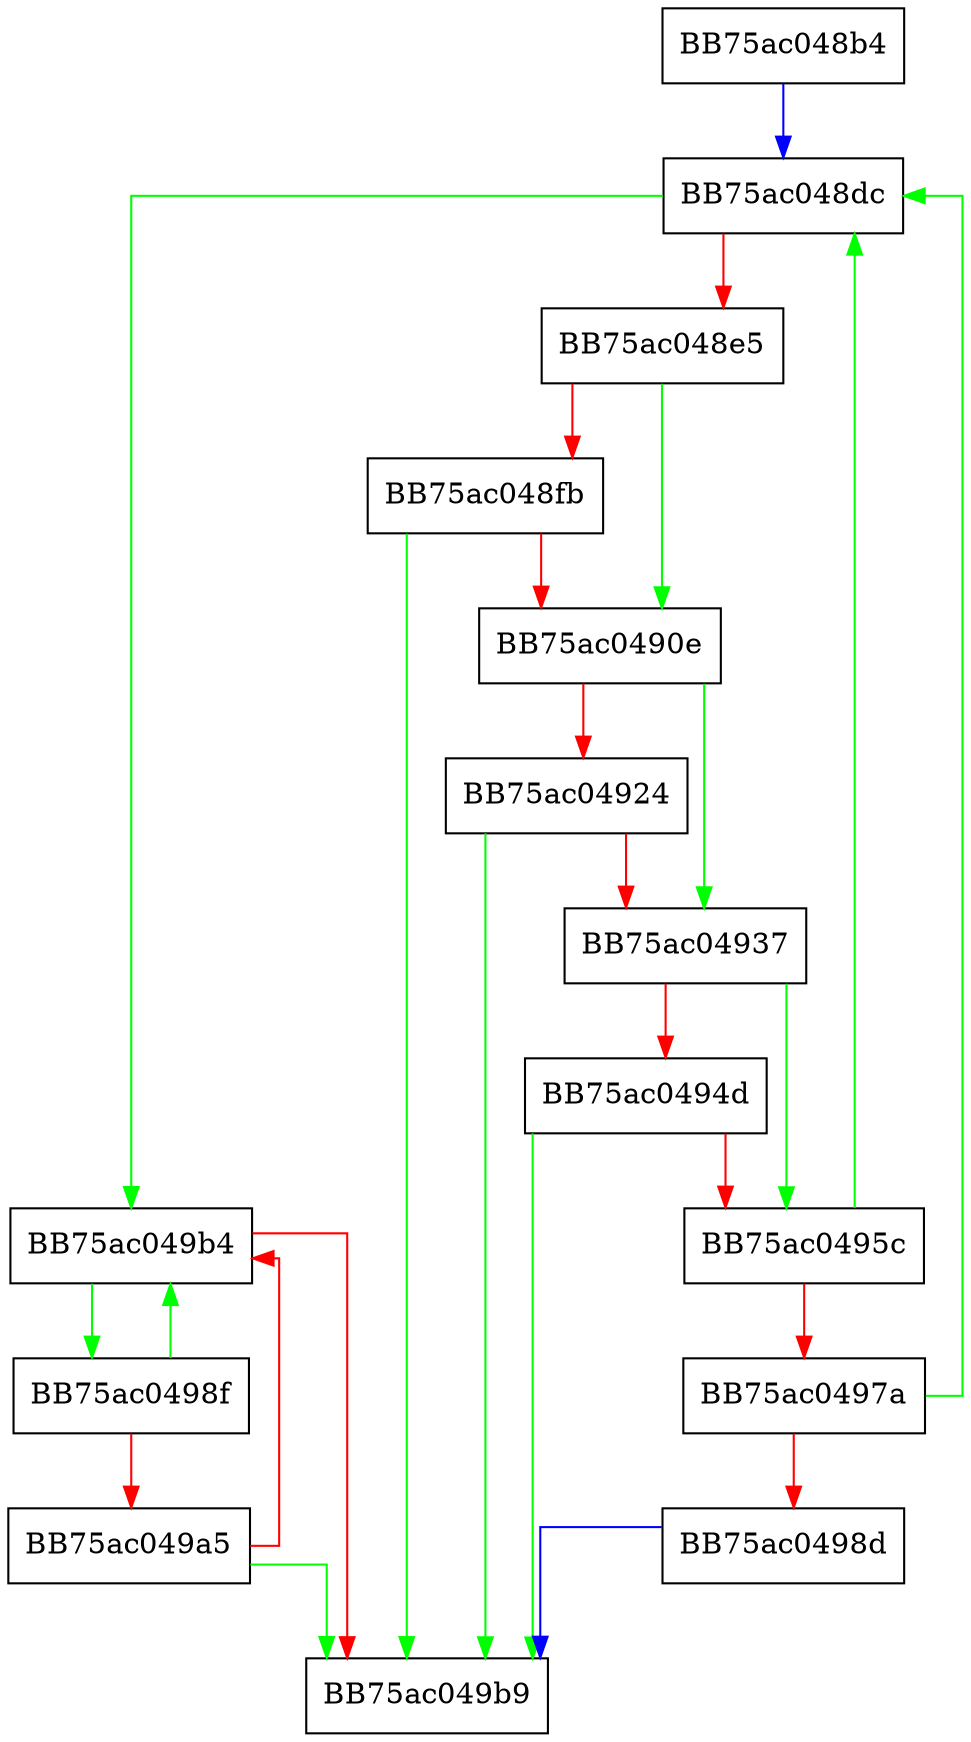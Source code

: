 digraph ZSTD_ldm_gear_feed {
  node [shape="box"];
  graph [splines=ortho];
  BB75ac048b4 -> BB75ac048dc [color="blue"];
  BB75ac048dc -> BB75ac049b4 [color="green"];
  BB75ac048dc -> BB75ac048e5 [color="red"];
  BB75ac048e5 -> BB75ac0490e [color="green"];
  BB75ac048e5 -> BB75ac048fb [color="red"];
  BB75ac048fb -> BB75ac049b9 [color="green"];
  BB75ac048fb -> BB75ac0490e [color="red"];
  BB75ac0490e -> BB75ac04937 [color="green"];
  BB75ac0490e -> BB75ac04924 [color="red"];
  BB75ac04924 -> BB75ac049b9 [color="green"];
  BB75ac04924 -> BB75ac04937 [color="red"];
  BB75ac04937 -> BB75ac0495c [color="green"];
  BB75ac04937 -> BB75ac0494d [color="red"];
  BB75ac0494d -> BB75ac049b9 [color="green"];
  BB75ac0494d -> BB75ac0495c [color="red"];
  BB75ac0495c -> BB75ac048dc [color="green"];
  BB75ac0495c -> BB75ac0497a [color="red"];
  BB75ac0497a -> BB75ac048dc [color="green"];
  BB75ac0497a -> BB75ac0498d [color="red"];
  BB75ac0498d -> BB75ac049b9 [color="blue"];
  BB75ac0498f -> BB75ac049b4 [color="green"];
  BB75ac0498f -> BB75ac049a5 [color="red"];
  BB75ac049a5 -> BB75ac049b9 [color="green"];
  BB75ac049a5 -> BB75ac049b4 [color="red"];
  BB75ac049b4 -> BB75ac0498f [color="green"];
  BB75ac049b4 -> BB75ac049b9 [color="red"];
}